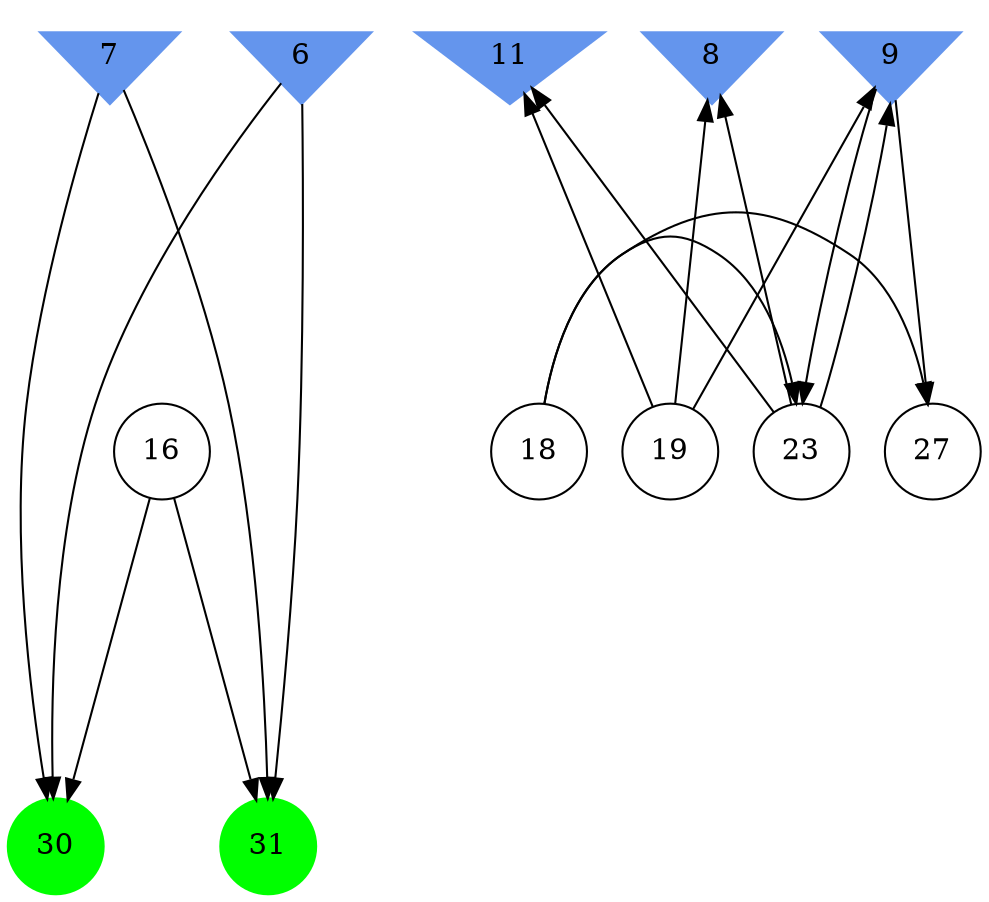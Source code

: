 digraph brain {
	ranksep=2.0;
	6 [shape=invtriangle,style=filled,color=cornflowerblue];
	7 [shape=invtriangle,style=filled,color=cornflowerblue];
	8 [shape=invtriangle,style=filled,color=cornflowerblue];
	9 [shape=invtriangle,style=filled,color=cornflowerblue];
	11 [shape=invtriangle,style=filled,color=cornflowerblue];
	16 [shape=circle,color=black];
	18 [shape=circle,color=black];
	19 [shape=circle,color=black];
	23 [shape=circle,color=black];
	27 [shape=circle,color=black];
	30 [shape=circle,style=filled,color=green];
	31 [shape=circle,style=filled,color=green];
	19	->	9;
	19	->	11;
	19	->	8;
	23	->	9;
	23	->	11;
	23	->	8;
	6	->	31;
	6	->	30;
	7	->	31;
	7	->	30;
	16	->	31;
	16	->	30;
	9	->	27;
	9	->	23;
	18	->	27;
	18	->	23;
	{ rank=same; 6; 7; 8; 9; 11; }
	{ rank=same; 16; 18; 19; 23; 27; }
	{ rank=same; 30; 31; }
}
